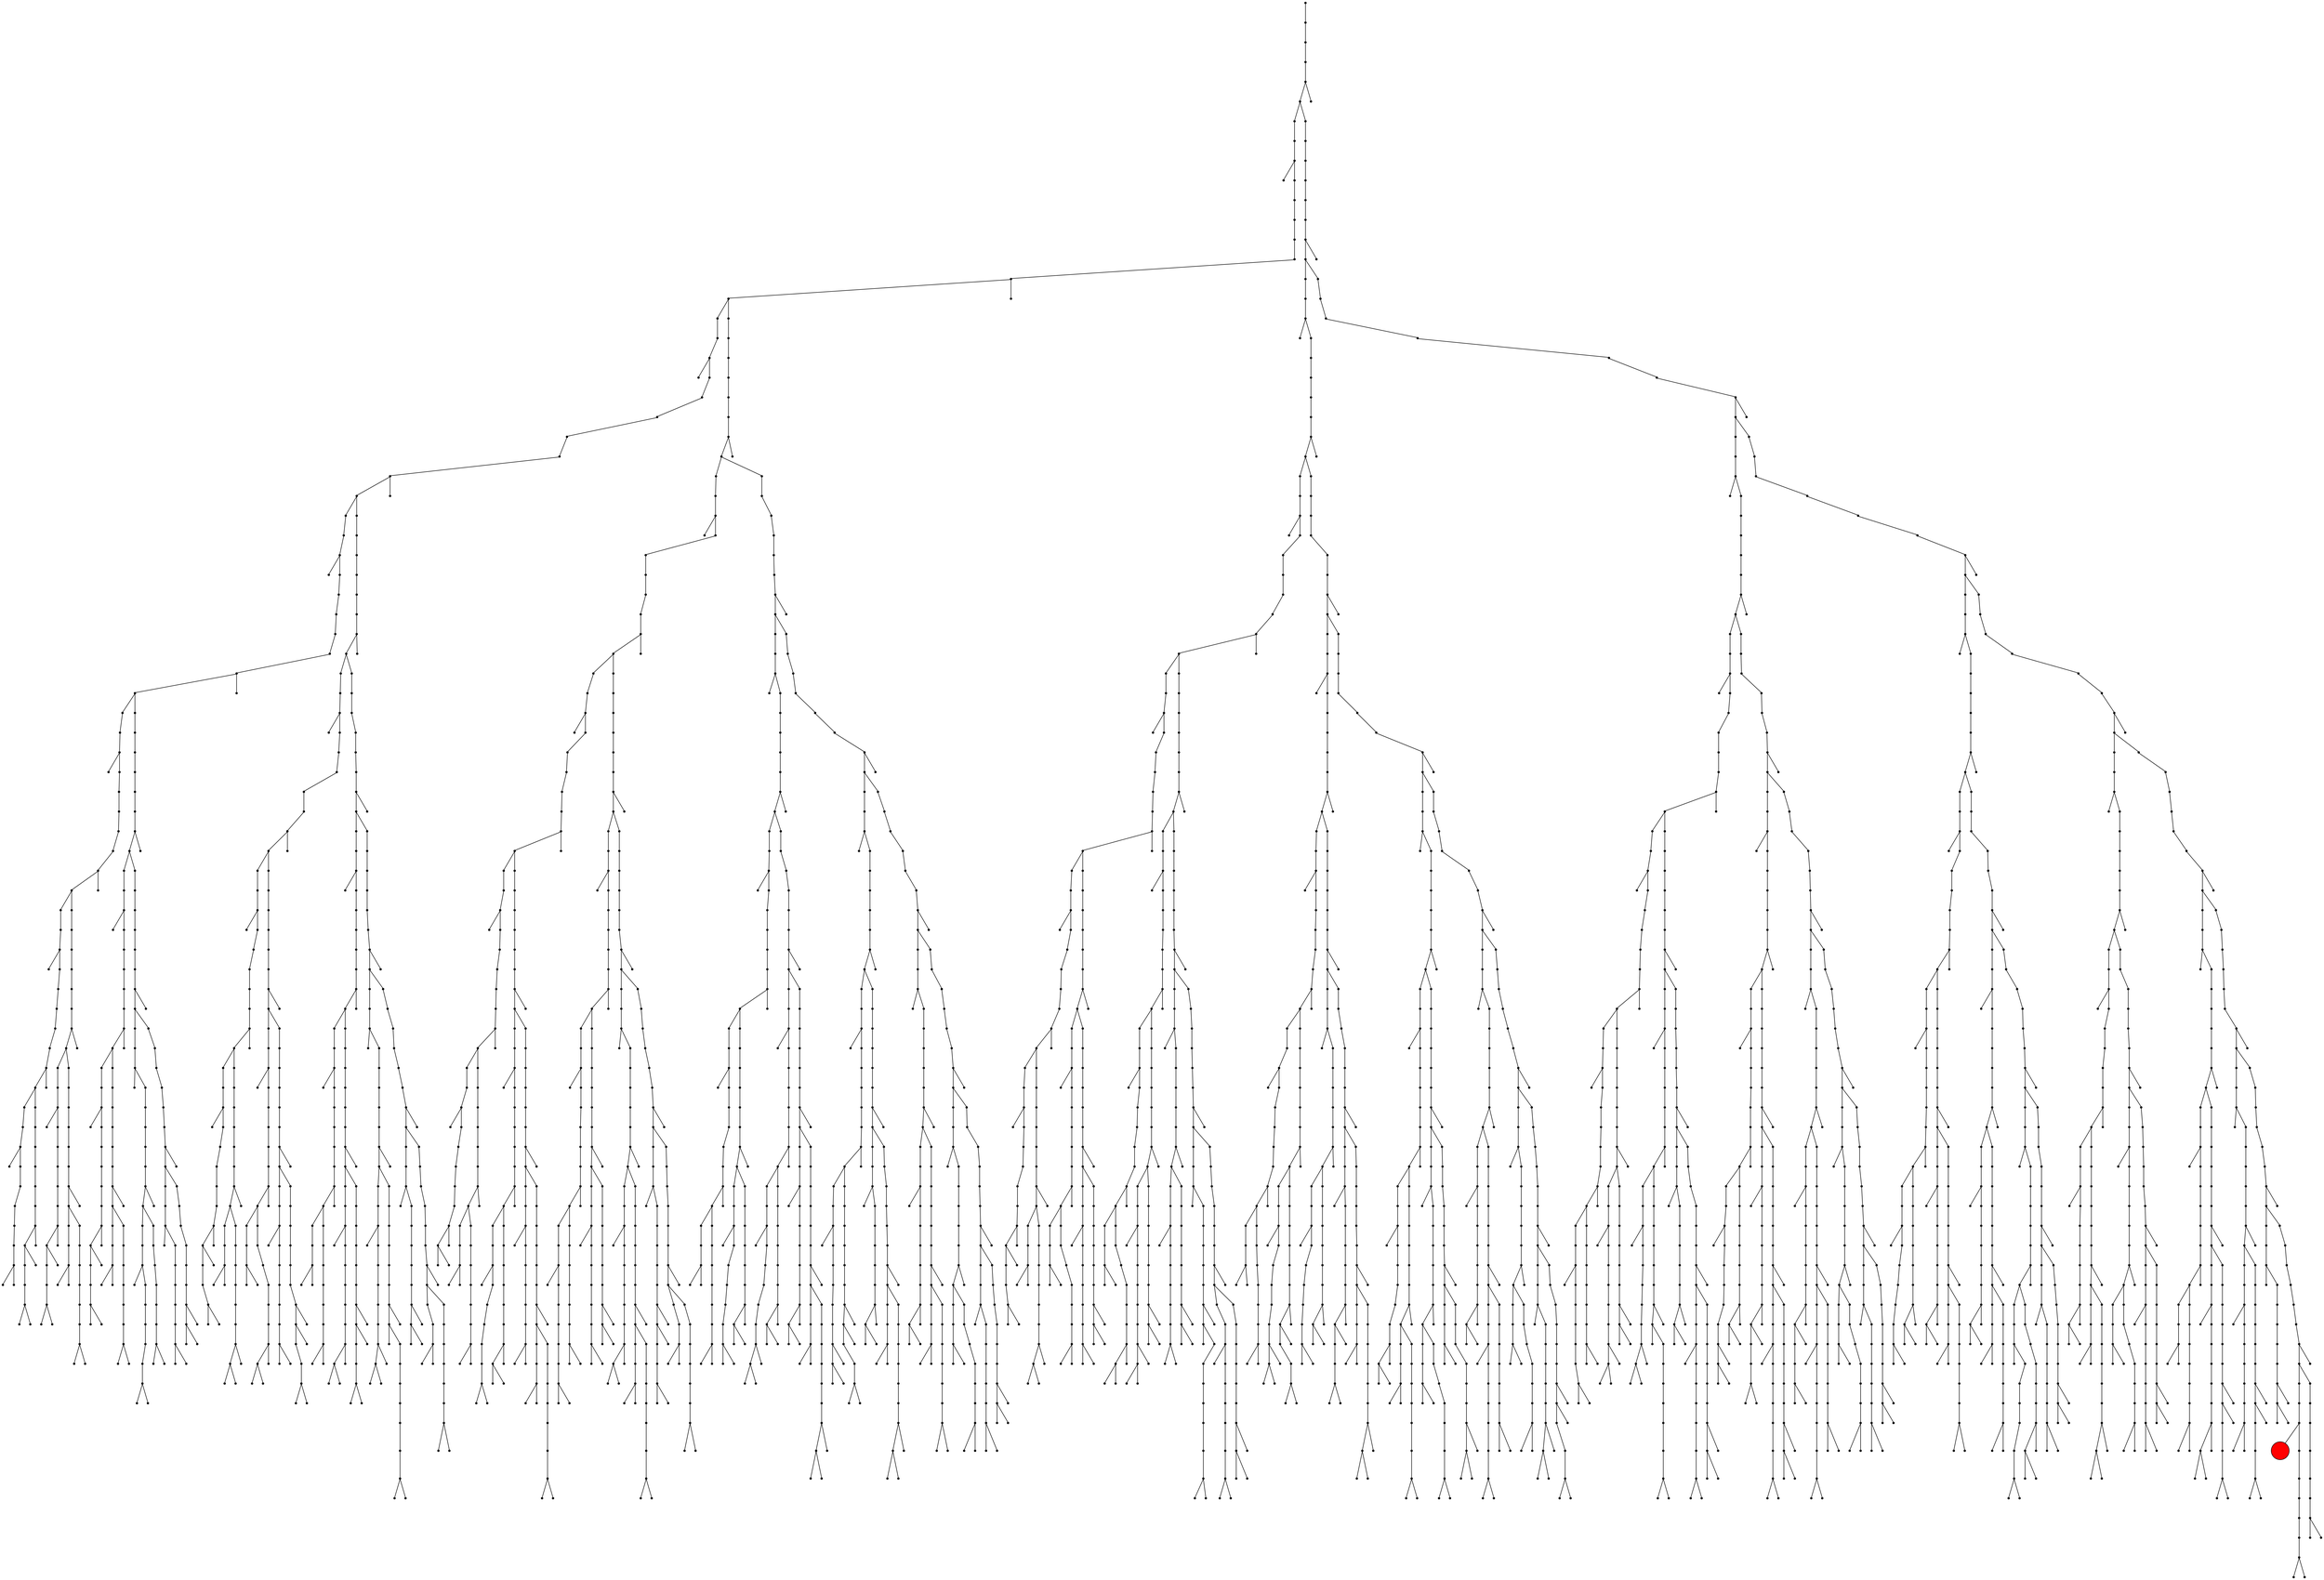 graph{
node[shape=point]
0 -- 1
1 -- 2
2 -- 3
3 -- 4
4 -- 5
4 -- 6
5 -- 7
5 -- 8
8 -- 9
9 -- 10
10 -- 11
11 -- 12
12 -- 13
13 -- 14
14 -- 15
14 -- 16
7 -- 17
17 -- 18
18 -- 19
18 -- 20
20 -- 21
21 -- 22
22 -- 23
23 -- 24
24 -- 25
25 -- 26
25 -- 27
15 -- 28
15 -- 29
26 -- 30
26 -- 31
29 -- 32
32 -- 33
33 -- 34
34 -- 35
35 -- 36
36 -- 37
37 -- 38
37 -- 39
28 -- 40
40 -- 41
41 -- 42
41 -- 43
38 -- 44
38 -- 45
43 -- 46
46 -- 47
47 -- 48
48 -- 49
49 -- 50
50 -- 51
50 -- 52
31 -- 53
53 -- 54
54 -- 55
55 -- 56
56 -- 57
57 -- 58
58 -- 59
58 -- 60
30 -- 61
61 -- 62
62 -- 63
62 -- 64
59 -- 65
59 -- 66
51 -- 67
51 -- 68
45 -- 69
69 -- 70
70 -- 71
71 -- 72
72 -- 73
73 -- 74
74 -- 75
74 -- 76
64 -- 77
77 -- 78
78 -- 79
79 -- 80
80 -- 81
81 -- 82
81 -- 83
44 -- 84
84 -- 85
85 -- 86
85 -- 87
87 -- 88
88 -- 89
89 -- 90
90 -- 91
91 -- 92
92 -- 93
92 -- 94
67 -- 95
95 -- 96
96 -- 97
96 -- 98
66 -- 99
99 -- 100
100 -- 101
101 -- 102
102 -- 103
103 -- 104
104 -- 105
104 -- 106
82 -- 107
82 -- 108
68 -- 109
109 -- 110
110 -- 111
111 -- 112
112 -- 113
113 -- 114
114 -- 115
114 -- 116
75 -- 117
75 -- 118
65 -- 119
119 -- 120
120 -- 121
120 -- 122
117 -- 123
123 -- 124
124 -- 125
124 -- 126
122 -- 127
127 -- 128
128 -- 129
129 -- 130
130 -- 131
131 -- 132
131 -- 133
93 -- 134
93 -- 135
98 -- 136
136 -- 137
137 -- 138
138 -- 139
139 -- 140
140 -- 141
140 -- 142
105 -- 143
105 -- 144
107 -- 145
145 -- 146
146 -- 147
146 -- 148
118 -- 149
149 -- 150
150 -- 151
151 -- 152
152 -- 153
153 -- 154
154 -- 155
154 -- 156
108 -- 157
157 -- 158
158 -- 159
159 -- 160
160 -- 161
161 -- 162
162 -- 163
162 -- 164
115 -- 165
115 -- 166
165 -- 167
167 -- 168
168 -- 169
168 -- 170
163 -- 171
163 -- 172
132 -- 173
132 -- 174
126 -- 175
175 -- 176
176 -- 177
177 -- 178
178 -- 179
179 -- 180
179 -- 181
155 -- 182
155 -- 183
135 -- 184
184 -- 185
185 -- 186
186 -- 187
187 -- 188
188 -- 189
189 -- 190
189 -- 191
134 -- 192
192 -- 193
193 -- 194
193 -- 195
166 -- 196
196 -- 197
197 -- 198
198 -- 199
199 -- 200
200 -- 201
201 -- 202
201 -- 203
144 -- 204
204 -- 205
205 -- 206
206 -- 207
207 -- 208
208 -- 209
209 -- 210
209 -- 211
148 -- 212
212 -- 213
213 -- 214
214 -- 215
215 -- 216
216 -- 217
216 -- 218
141 -- 219
141 -- 220
143 -- 221
221 -- 222
222 -- 223
222 -- 224
220 -- 225
225 -- 226
226 -- 227
227 -- 228
228 -- 229
229 -- 230
230 -- 231
230 -- 232
224 -- 233
233 -- 234
234 -- 235
235 -- 236
236 -- 237
237 -- 238
237 -- 239
173 -- 240
240 -- 241
241 -- 242
241 -- 243
171 -- 244
244 -- 245
245 -- 246
245 -- 247
170 -- 248
248 -- 249
249 -- 250
250 -- 251
251 -- 252
252 -- 253
252 -- 254
172 -- 255
255 -- 256
256 -- 257
257 -- 258
258 -- 259
259 -- 260
260 -- 261
260 -- 262
174 -- 263
263 -- 264
264 -- 265
265 -- 266
266 -- 267
267 -- 268
268 -- 269
268 -- 270
190 -- 271
190 -- 272
182 -- 273
273 -- 274
274 -- 275
274 -- 276
180 -- 277
180 -- 278
210 -- 279
210 -- 280
183 -- 281
281 -- 282
282 -- 283
283 -- 284
284 -- 285
285 -- 286
286 -- 287
286 -- 288
219 -- 289
289 -- 290
290 -- 291
290 -- 292
217 -- 293
217 -- 294
195 -- 295
295 -- 296
296 -- 297
297 -- 298
298 -- 299
299 -- 300
299 -- 301
202 -- 302
202 -- 303
303 -- 304
304 -- 305
305 -- 306
306 -- 307
307 -- 308
308 -- 309
309 -- 310
309 -- 311
302 -- 312
312 -- 313
313 -- 314
313 -- 315
243 -- 316
316 -- 317
317 -- 318
318 -- 319
319 -- 320
320 -- 321
320 -- 322
279 -- 323
323 -- 324
324 -- 325
324 -- 326
247 -- 327
327 -- 328
328 -- 329
329 -- 330
330 -- 331
331 -- 332
331 -- 333
271 -- 334
334 -- 335
335 -- 336
335 -- 337
280 -- 338
338 -- 339
339 -- 340
340 -- 341
341 -- 342
342 -- 343
343 -- 344
343 -- 345
272 -- 346
346 -- 347
347 -- 348
348 -- 349
349 -- 350
350 -- 351
351 -- 352
351 -- 353
269 -- 354
269 -- 355
277 -- 356
356 -- 357
357 -- 358
357 -- 359
276 -- 360
360 -- 361
361 -- 362
362 -- 363
363 -- 364
364 -- 365
364 -- 366
278 -- 367
367 -- 368
368 -- 369
369 -- 370
370 -- 371
371 -- 372
372 -- 373
372 -- 374
300 -- 375
300 -- 376
294 -- 377
377 -- 378
378 -- 379
379 -- 380
380 -- 381
381 -- 382
382 -- 383
382 -- 384
292 -- 385
385 -- 386
386 -- 387
387 -- 388
388 -- 389
389 -- 390
389 -- 391
231 -- 392
231 -- 393
238 -- 394
238 -- 395
253 -- 396
253 -- 397
293 -- 398
398 -- 399
399 -- 400
399 -- 401
261 -- 402
261 -- 403
287 -- 404
287 -- 405
403 -- 406
406 -- 407
407 -- 408
408 -- 409
409 -- 410
410 -- 411
411 -- 412
411 -- 413
405 -- 414
414 -- 415
415 -- 416
416 -- 417
417 -- 418
418 -- 419
419 -- 420
419 -- 421
359 -- 422
422 -- 423
423 -- 424
424 -- 425
425 -- 426
426 -- 427
426 -- 428
326 -- 429
429 -- 430
430 -- 431
431 -- 432
432 -- 433
433 -- 434
433 -- 435
354 -- 436
436 -- 437
437 -- 438
437 -- 439
315 -- 440
440 -- 441
441 -- 442
442 -- 443
443 -- 444
444 -- 445
444 -- 446
365 -- 447
365 -- 448
373 -- 449
373 -- 450
321 -- 451
321 -- 452
310 -- 453
310 -- 454
375 -- 455
455 -- 456
456 -- 457
456 -- 458
383 -- 459
383 -- 460
390 -- 461
390 -- 462
355 -- 463
463 -- 464
464 -- 465
465 -- 466
466 -- 467
467 -- 468
468 -- 469
468 -- 470
337 -- 471
471 -- 472
472 -- 473
473 -- 474
474 -- 475
475 -- 476
475 -- 477
402 -- 478
478 -- 479
479 -- 480
479 -- 481
404 -- 482
482 -- 483
483 -- 484
483 -- 485
352 -- 486
352 -- 487
401 -- 488
488 -- 489
489 -- 490
490 -- 491
491 -- 492
492 -- 493
492 -- 494
395 -- 495
495 -- 496
496 -- 497
497 -- 498
498 -- 499
499 -- 500
500 -- 501
500 -- 502
376 -- 503
503 -- 504
504 -- 505
505 -- 506
506 -- 507
507 -- 508
508 -- 509
508 -- 510
393 -- 511
511 -- 512
512 -- 513
513 -- 514
514 -- 515
515 -- 516
516 -- 517
516 -- 518
396 -- 519
519 -- 520
520 -- 521
520 -- 522
392 -- 523
523 -- 524
524 -- 525
524 -- 526
394 -- 527
527 -- 528
528 -- 529
528 -- 530
332 -- 531
332 -- 532
397 -- 533
533 -- 534
534 -- 535
535 -- 536
536 -- 537
537 -- 538
538 -- 539
538 -- 540
344 -- 541
344 -- 542
539 -- 543
539 -- 544
542 -- 545
545 -- 546
546 -- 547
547 -- 548
548 -- 549
549 -- 550
550 -- 551
550 -- 552
487 -- 553
553 -- 554
554 -- 555
555 -- 556
556 -- 557
557 -- 558
558 -- 559
558 -- 560
460 -- 561
561 -- 562
562 -- 563
563 -- 564
564 -- 565
565 -- 566
566 -- 567
566 -- 568
439 -- 569
569 -- 570
570 -- 571
571 -- 572
572 -- 573
573 -- 574
573 -- 575
427 -- 576
427 -- 577
434 -- 578
434 -- 579
458 -- 580
580 -- 581
581 -- 582
582 -- 583
583 -- 584
584 -- 585
584 -- 586
448 -- 587
587 -- 588
588 -- 589
589 -- 590
590 -- 591
591 -- 592
592 -- 593
592 -- 594
454 -- 595
595 -- 596
596 -- 597
597 -- 598
598 -- 599
599 -- 600
600 -- 601
600 -- 602
450 -- 603
603 -- 604
604 -- 605
605 -- 606
606 -- 607
607 -- 608
608 -- 609
608 -- 610
452 -- 611
611 -- 612
612 -- 613
613 -- 614
614 -- 615
615 -- 616
616 -- 617
616 -- 618
461 -- 619
619 -- 620
620 -- 621
620 -- 622
459 -- 623
623 -- 624
624 -- 625
624 -- 626
462 -- 627
627 -- 628
628 -- 629
629 -- 630
630 -- 631
631 -- 632
632 -- 633
632 -- 634
412 -- 635
412 -- 636
420 -- 637
420 -- 638
485 -- 639
639 -- 640
640 -- 641
641 -- 642
642 -- 643
643 -- 644
643 -- 645
476 -- 646
476 -- 647
445 -- 648
445 -- 649
447 -- 650
650 -- 651
651 -- 652
651 -- 653
481 -- 654
654 -- 655
655 -- 656
656 -- 657
657 -- 658
658 -- 659
658 -- 660
449 -- 661
661 -- 662
662 -- 663
662 -- 664
451 -- 665
665 -- 666
666 -- 667
666 -- 668
501 -- 669
501 -- 670
486 -- 671
671 -- 672
672 -- 673
672 -- 674
453 -- 675
675 -- 676
676 -- 677
676 -- 678
469 -- 679
469 -- 680
509 -- 681
509 -- 682
531 -- 683
683 -- 684
684 -- 685
684 -- 686
541 -- 687
687 -- 688
688 -- 689
688 -- 690
532 -- 691
691 -- 692
692 -- 693
693 -- 694
694 -- 695
695 -- 696
696 -- 697
696 -- 698
493 -- 699
493 -- 700
517 -- 701
517 -- 702
530 -- 703
703 -- 704
704 -- 705
705 -- 706
706 -- 707
707 -- 708
707 -- 709
522 -- 710
710 -- 711
711 -- 712
712 -- 713
713 -- 714
714 -- 715
714 -- 716
526 -- 717
717 -- 718
718 -- 719
719 -- 720
720 -- 721
721 -- 722
721 -- 723
722 -- 724
722 -- 725
715 -- 726
715 -- 727
585 -- 728
585 -- 729
567 -- 730
567 -- 731
544 -- 732
732 -- 733
733 -- 734
734 -- 735
735 -- 736
736 -- 737
737 -- 738
737 -- 739
644 -- 740
644 -- 741
646 -- 742
742 -- 743
743 -- 744
743 -- 745
648 -- 746
746 -- 747
747 -- 748
747 -- 749
574 -- 750
574 -- 751
697 -- 752
697 -- 753
701 -- 754
754 -- 755
755 -- 756
755 -- 757
708 -- 758
708 -- 759
593 -- 760
593 -- 761
576 -- 762
762 -- 763
763 -- 764
763 -- 765
559 -- 766
559 -- 767
577 -- 768
768 -- 769
769 -- 770
770 -- 771
771 -- 772
772 -- 773
773 -- 774
773 -- 775
579 -- 776
776 -- 777
777 -- 778
778 -- 779
779 -- 780
780 -- 781
781 -- 782
781 -- 783
653 -- 784
784 -- 785
785 -- 786
786 -- 787
787 -- 788
788 -- 789
788 -- 790
626 -- 791
791 -- 792
792 -- 793
793 -- 794
794 -- 795
795 -- 796
795 -- 797
622 -- 798
798 -- 799
799 -- 800
800 -- 801
801 -- 802
802 -- 803
802 -- 804
617 -- 805
617 -- 806
609 -- 807
609 -- 808
649 -- 809
809 -- 810
810 -- 811
811 -- 812
812 -- 813
813 -- 814
814 -- 815
814 -- 816
636 -- 817
817 -- 818
818 -- 819
819 -- 820
820 -- 821
821 -- 822
822 -- 823
822 -- 824
633 -- 825
633 -- 826
647 -- 827
827 -- 828
828 -- 829
829 -- 830
830 -- 831
831 -- 832
832 -- 833
832 -- 834
638 -- 835
835 -- 836
836 -- 837
837 -- 838
838 -- 839
839 -- 840
840 -- 841
840 -- 842
659 -- 843
659 -- 844
678 -- 845
845 -- 846
846 -- 847
847 -- 848
848 -- 849
849 -- 850
849 -- 851
664 -- 852
852 -- 853
853 -- 854
854 -- 855
855 -- 856
856 -- 857
856 -- 858
668 -- 859
859 -- 860
860 -- 861
861 -- 862
862 -- 863
863 -- 864
863 -- 865
674 -- 866
866 -- 867
867 -- 868
868 -- 869
869 -- 870
870 -- 871
870 -- 872
670 -- 873
873 -- 874
874 -- 875
875 -- 876
876 -- 877
877 -- 878
878 -- 879
878 -- 880
669 -- 881
881 -- 882
882 -- 883
882 -- 884
680 -- 885
885 -- 886
886 -- 887
887 -- 888
888 -- 889
889 -- 890
890 -- 891
890 -- 892
681 -- 893
893 -- 894
894 -- 895
894 -- 896
679 -- 897
897 -- 898
898 -- 899
898 -- 900
682 -- 901
901 -- 902
902 -- 903
903 -- 904
904 -- 905
905 -- 906
906 -- 907
906 -- 908
702 -- 909
909 -- 910
910 -- 911
911 -- 912
912 -- 913
913 -- 914
914 -- 915
914 -- 916
690 -- 917
917 -- 918
918 -- 919
919 -- 920
920 -- 921
921 -- 922
921 -- 923
543 -- 924
924 -- 925
925 -- 926
925 -- 927
551 -- 928
551 -- 929
686 -- 930
930 -- 931
931 -- 932
932 -- 933
933 -- 934
934 -- 935
934 -- 936
578 -- 937
937 -- 938
938 -- 939
938 -- 940
601 -- 941
601 -- 942
699 -- 943
943 -- 944
944 -- 945
944 -- 946
700 -- 947
947 -- 948
948 -- 949
949 -- 950
950 -- 951
951 -- 952
952 -- 953
952 -- 954
635 -- 955
955 -- 956
956 -- 957
956 -- 958
637 -- 959
959 -- 960
960 -- 961
960 -- 962
958 -- 963
963 -- 964
964 -- 965
965 -- 966
966 -- 967
967 -- 968
967 -- 969
962 -- 970
970 -- 971
971 -- 972
972 -- 973
973 -- 974
974 -- 975
974 -- 976
740 -- 977
977 -- 978
978 -- 979
978 -- 980
726 -- 981
981 -- 982
982 -- 983
982 -- 984
725 -- 985
985 -- 986
986 -- 987
987 -- 988
988 -- 989
989 -- 990
990 -- 991
990 -- 992
727 -- 993
993 -- 994
994 -- 995
995 -- 996
996 -- 997
997 -- 998
998 -- 999
998 -- 1000
730 -- 1001
1001 -- 1002
1002 -- 1003
1002 -- 1004
729 -- 1005
1005 -- 1006
1006 -- 1007
1007 -- 1008
1008 -- 1009
1009 -- 1010
1010 -- 1011
1010 -- 1012
731 -- 1013
1013 -- 1014
1014 -- 1015
1015 -- 1016
1016 -- 1017
1017 -- 1018
1018 -- 1019
1018 -- 1020
750 -- 1021
1021 -- 1022
1022 -- 1023
1022 -- 1024
741 -- 1025
1025 -- 1026
1026 -- 1027
1027 -- 1028
1028 -- 1029
1029 -- 1030
1030 -- 1031
1030 -- 1032
745 -- 1033
1033 -- 1034
1034 -- 1035
1035 -- 1036
1036 -- 1037
1037 -- 1038
1037 -- 1039
751 -- 1040
1040 -- 1041
1041 -- 1042
1042 -- 1043
1043 -- 1044
1044 -- 1045
1045 -- 1046
1045 -- 1047
749 -- 1048
1048 -- 1049
1049 -- 1050
1050 -- 1051
1051 -- 1052
1052 -- 1053
1052 -- 1054
767 -- 1055
1055 -- 1056
1056 -- 1057
1057 -- 1058
1058 -- 1059
1059 -- 1060
1060 -- 1061
1060 -- 1062
757 -- 1063
1063 -- 1064
1064 -- 1065
1065 -- 1066
1066 -- 1067
1067 -- 1068
1067 -- 1069
753 -- 1070
1070 -- 1071
1071 -- 1072
1072 -- 1073
1073 -- 1074
1074 -- 1075
1075 -- 1076
1075 -- 1077
724 -- 1078
1078 -- 1079
1079 -- 1080
1079 -- 1081
728 -- 1082
1082 -- 1083
1083 -- 1084
1083 -- 1085
752 -- 1086
1086 -- 1087
1087 -- 1088
1087 -- 1089
738 -- 1090
738 -- 1091
765 -- 1092
1092 -- 1093
1093 -- 1094
1094 -- 1095
1095 -- 1096
1096 -- 1097
1096 -- 1098
759 -- 1099
1099 -- 1100
1100 -- 1101
1101 -- 1102
1102 -- 1103
1103 -- 1104
1104 -- 1105
1104 -- 1106
758 -- 1107
1107 -- 1108
1108 -- 1109
1108 -- 1110
760 -- 1111
1111 -- 1112
1112 -- 1113
1112 -- 1114
761 -- 1115
1115 -- 1116
1116 -- 1117
1117 -- 1118
1118 -- 1119
1119 -- 1120
1120 -- 1121
1120 -- 1122
803 -- 1123
803 -- 1124
826 -- 1125
1125 -- 1126
1126 -- 1127
1127 -- 1128
1128 -- 1129
1129 -- 1130
1130 -- 1131
1130 -- 1132
789 -- 1133
789 -- 1134
782 -- 1135
782 -- 1136
774 -- 1137
774 -- 1138
805 -- 1139
1139 -- 1140
1140 -- 1141
1140 -- 1142
807 -- 1143
1143 -- 1144
1144 -- 1145
1144 -- 1146
815 -- 1147
815 -- 1148
825 -- 1149
1149 -- 1150
1150 -- 1151
1150 -- 1152
796 -- 1153
796 -- 1154
843 -- 1155
1155 -- 1156
1156 -- 1157
1156 -- 1158
857 -- 1159
857 -- 1160
864 -- 1161
864 -- 1162
871 -- 1163
871 -- 1164
823 -- 1165
823 -- 1166
806 -- 1167
1167 -- 1168
1168 -- 1169
1169 -- 1170
1170 -- 1171
1171 -- 1172
1172 -- 1173
1172 -- 1174
766 -- 1175
1175 -- 1176
1176 -- 1177
1176 -- 1178
907 -- 1179
907 -- 1180
915 -- 1181
915 -- 1182
808 -- 1183
1183 -- 1184
1184 -- 1185
1185 -- 1186
1186 -- 1187
1187 -- 1188
1188 -- 1189
1188 -- 1190
928 -- 1191
1191 -- 1192
1192 -- 1193
1192 -- 1194
935 -- 1195
935 -- 1196
953 -- 1197
953 -- 1198
879 -- 1199
879 -- 1200
833 -- 1201
833 -- 1202
841 -- 1203
841 -- 1204
850 -- 1205
850 -- 1206
844 -- 1207
1207 -- 1208
1208 -- 1209
1209 -- 1210
1210 -- 1211
1211 -- 1212
1212 -- 1213
1212 -- 1214
891 -- 1215
891 -- 1216
884 -- 1217
1217 -- 1218
1218 -- 1219
1219 -- 1220
1220 -- 1221
1221 -- 1222
1221 -- 1223
927 -- 1224
1224 -- 1225
1225 -- 1226
1226 -- 1227
1227 -- 1228
1228 -- 1229
1228 -- 1230
896 -- 1231
1231 -- 1232
1232 -- 1233
1233 -- 1234
1234 -- 1235
1235 -- 1236
1235 -- 1237
900 -- 1238
1238 -- 1239
1239 -- 1240
1240 -- 1241
1241 -- 1242
1242 -- 1243
1242 -- 1244
922 -- 1245
922 -- 1246
941 -- 1247
1247 -- 1248
1248 -- 1249
1248 -- 1250
940 -- 1251
1251 -- 1252
1252 -- 1253
1253 -- 1254
1254 -- 1255
1255 -- 1256
1255 -- 1257
929 -- 1258
1258 -- 1259
1259 -- 1260
1260 -- 1261
1261 -- 1262
1262 -- 1263
1263 -- 1264
1263 -- 1265
942 -- 1266
1266 -- 1267
1267 -- 1268
1268 -- 1269
1269 -- 1270
1270 -- 1271
1271 -- 1272
1271 -- 1273
946 -- 1274
1274 -- 1275
1275 -- 1276
1276 -- 1277
1277 -- 1278
1278 -- 1279
1278 -- 1280
1279 -- 1281
1279 -- 1282
1272 -- 1283
1272 -- 1284
1114 -- 1285
1285 -- 1286
1286 -- 1287
1287 -- 1288
1288 -- 1289
1289 -- 1290
1289 -- 1291
984 -- 1292
1292 -- 1293
1293 -- 1294
1294 -- 1295
1295 -- 1296
1296 -- 1297
1296 -- 1298
975 -- 1299
975 -- 1300
968 -- 1301
968 -- 1302
980 -- 1303
1303 -- 1304
1304 -- 1305
1305 -- 1306
1306 -- 1307
1307 -- 1308
1307 -- 1309
1004 -- 1310
1310 -- 1311
1311 -- 1312
1312 -- 1313
1313 -- 1314
1314 -- 1315
1314 -- 1316
1024 -- 1317
1317 -- 1318
1318 -- 1319
1319 -- 1320
1320 -- 1321
1321 -- 1322
1321 -- 1323
1110 -- 1324
1324 -- 1325
1325 -- 1326
1326 -- 1327
1327 -- 1328
1328 -- 1329
1328 -- 1330
1236 -- 1331
1236 -- 1332
1147 -- 1333
1333 -- 1334
1334 -- 1335
1334 -- 1336
1053 -- 1337
1053 -- 1338
1137 -- 1339
1339 -- 1340
1340 -- 1341
1340 -- 1342
1089 -- 1343
1343 -- 1344
1344 -- 1345
1345 -- 1346
1346 -- 1347
1347 -- 1348
1347 -- 1349
1081 -- 1350
1350 -- 1351
1351 -- 1352
1352 -- 1353
1353 -- 1354
1354 -- 1355
1354 -- 1356
1085 -- 1357
1357 -- 1358
1358 -- 1359
1359 -- 1360
1360 -- 1361
1361 -- 1362
1361 -- 1363
1091 -- 1364
1364 -- 1365
1365 -- 1366
1366 -- 1367
1367 -- 1368
1368 -- 1369
1369 -- 1370
1369 -- 1371
1090 -- 1372
1372 -- 1373
1373 -- 1374
1373 -- 1375
1194 -- 1376
1376 -- 1377
1377 -- 1378
1378 -- 1379
1379 -- 1380
1380 -- 1381
1380 -- 1382
1158 -- 1383
1383 -- 1384
1384 -- 1385
1385 -- 1386
1386 -- 1387
1387 -- 1388
1387 -- 1389
1138 -- 1390
1390 -- 1391
1391 -- 1392
1392 -- 1393
1393 -- 1394
1394 -- 1395
1395 -- 1396
1395 -- 1397
1124 -- 1398
1398 -- 1399
1399 -- 1400
1400 -- 1401
1401 -- 1402
1402 -- 1403
1403 -- 1404
1403 -- 1405
1121 -- 1406
1121 -- 1407
1136 -- 1408
1408 -- 1409
1409 -- 1410
1410 -- 1411
1411 -- 1412
1412 -- 1413
1413 -- 1414
1413 -- 1415
1134 -- 1416
1416 -- 1417
1417 -- 1418
1418 -- 1419
1419 -- 1420
1420 -- 1421
1421 -- 1422
1421 -- 1423
1153 -- 1424
1424 -- 1425
1425 -- 1426
1425 -- 1427
1142 -- 1428
1428 -- 1429
1429 -- 1430
1430 -- 1431
1431 -- 1432
1432 -- 1433
1432 -- 1434
1146 -- 1435
1435 -- 1436
1436 -- 1437
1437 -- 1438
1438 -- 1439
1439 -- 1440
1439 -- 1441
1154 -- 1442
1442 -- 1443
1443 -- 1444
1444 -- 1445
1445 -- 1446
1446 -- 1447
1447 -- 1448
1447 -- 1449
1148 -- 1450
1450 -- 1451
1451 -- 1452
1452 -- 1453
1453 -- 1454
1454 -- 1455
1455 -- 1456
1455 -- 1457
1152 -- 1458
1458 -- 1459
1459 -- 1460
1460 -- 1461
1461 -- 1462
1462 -- 1463
1462 -- 1464
1189 -- 1465
1189 -- 1466
1178 -- 1467
1467 -- 1468
1468 -- 1469
1469 -- 1470
1470 -- 1471
1471 -- 1472
1471 -- 1473
1162 -- 1474
1474 -- 1475
1475 -- 1476
1476 -- 1477
1477 -- 1478
1478 -- 1479
1479 -- 1480
1479 -- 1481
1160 -- 1482
1482 -- 1483
1483 -- 1484
1484 -- 1485
1485 -- 1486
1486 -- 1487
1487 -- 1488
1487 -- 1489
1159 -- 1490
1490 -- 1491
1491 -- 1492
1491 -- 1493
1164 -- 1494
1494 -- 1495
1495 -- 1496
1496 -- 1497
1497 -- 1498
1498 -- 1499
1499 -- 1500
1499 -- 1501
1166 -- 1502
1502 -- 1503
1503 -- 1504
1504 -- 1505
1505 -- 1506
1506 -- 1507
1507 -- 1508
1507 -- 1509
1165 -- 1510
1510 -- 1511
1511 -- 1512
1511 -- 1513
1173 -- 1514
1173 -- 1515
1181 -- 1516
1516 -- 1517
1517 -- 1518
1517 -- 1519
1180 -- 1520
1520 -- 1521
1521 -- 1522
1522 -- 1523
1523 -- 1524
1524 -- 1525
1525 -- 1526
1525 -- 1527
1182 -- 1528
1528 -- 1529
1529 -- 1530
1530 -- 1531
1531 -- 1532
1532 -- 1533
1533 -- 1534
1533 -- 1535
1256 -- 1536
1256 -- 1537
1203 -- 1538
1538 -- 1539
1539 -- 1540
1539 -- 1541
1179 -- 1542
1542 -- 1543
1543 -- 1544
1543 -- 1545
1199 -- 1546
1546 -- 1547
1547 -- 1548
1547 -- 1549
1197 -- 1550
1550 -- 1551
1551 -- 1552
1551 -- 1553
1196 -- 1554
1554 -- 1555
1555 -- 1556
1556 -- 1557
1557 -- 1558
1558 -- 1559
1559 -- 1560
1559 -- 1561
1198 -- 1562
1562 -- 1563
1563 -- 1564
1564 -- 1565
1565 -- 1566
1566 -- 1567
1567 -- 1568
1567 -- 1569
1200 -- 1570
1570 -- 1571
1571 -- 1572
1572 -- 1573
1573 -- 1574
1574 -- 1575
1575 -- 1576
1575 -- 1577
991 -- 1578
991 -- 1579
1195 -- 1580
1580 -- 1581
1581 -- 1582
1581 -- 1583
1202 -- 1584
1584 -- 1585
1585 -- 1586
1586 -- 1587
1587 -- 1588
1588 -- 1589
1589 -- 1590
1589 -- 1591
999 -- 1592
999 -- 1593
1201 -- 1594
1594 -- 1595
1595 -- 1596
1595 -- 1597
1011 -- 1598
1011 -- 1599
1019 -- 1600
1019 -- 1601
1205 -- 1602
1602 -- 1603
1603 -- 1604
1603 -- 1605
1204 -- 1606
1606 -- 1607
1607 -- 1608
1608 -- 1609
1609 -- 1610
1610 -- 1611
1611 -- 1612
1611 -- 1613
1031 -- 1614
1031 -- 1615
1038 -- 1616
1038 -- 1617
1206 -- 1618
1618 -- 1619
1619 -- 1620
1620 -- 1621
1621 -- 1622
1622 -- 1623
1623 -- 1624
1623 -- 1625
1046 -- 1626
1046 -- 1627
1061 -- 1628
1061 -- 1629
1215 -- 1630
1630 -- 1631
1631 -- 1632
1631 -- 1633
1213 -- 1634
1213 -- 1635
1068 -- 1636
1068 -- 1637
1076 -- 1638
1076 -- 1639
1216 -- 1640
1640 -- 1641
1641 -- 1642
1642 -- 1643
1643 -- 1644
1644 -- 1645
1645 -- 1646
1645 -- 1647
1264 -- 1648
1264 -- 1649
1222 -- 1650
1222 -- 1651
1163 -- 1652
1652 -- 1653
1653 -- 1654
1653 -- 1655
1097 -- 1656
1097 -- 1657
1105 -- 1658
1105 -- 1659
1229 -- 1660
1229 -- 1661
1161 -- 1662
1662 -- 1663
1663 -- 1664
1663 -- 1665
1123 -- 1666
1666 -- 1667
1667 -- 1668
1667 -- 1669
1131 -- 1670
1131 -- 1671
1133 -- 1672
1672 -- 1673
1673 -- 1674
1673 -- 1675
1245 -- 1676
1676 -- 1677
1677 -- 1678
1677 -- 1679
1135 -- 1680
1680 -- 1681
1681 -- 1682
1681 -- 1683
1246 -- 1684
1684 -- 1685
1685 -- 1686
1686 -- 1687
1687 -- 1688
1688 -- 1689
1689 -- 1690
1689 -- 1691
1243 -- 1692
1243 -- 1693
1250 -- 1694
1694 -- 1695
1695 -- 1696
1696 -- 1697
1697 -- 1698
1698 -- 1699
1698 -- 1700
1693 -- 1701
1701 -- 1702
1702 -- 1703
1703 -- 1704
1704 -- 1705
1705 -- 1706
1706 -- 1707
1706 -- 1708
1519 -- 1709
1709 -- 1710
1710 -- 1711
1711 -- 1712
1712 -- 1713
1713 -- 1714
1713 -- 1715
1315 -- 1716
1315 -- 1717
1300 -- 1718
1718 -- 1719
1719 -- 1720
1720 -- 1721
1721 -- 1722
1722 -- 1723
1723 -- 1724
1723 -- 1725
1283 -- 1726
1726 -- 1727
1727 -- 1728
1727 -- 1729
1282 -- 1730
1730 -- 1731
1731 -- 1732
1732 -- 1733
1733 -- 1734
1734 -- 1735
1735 -- 1736
1735 -- 1737
1406 -- 1738
1738 -- 1739
1739 -- 1740
1739 -- 1741
1422 -- 1742
1422 -- 1743
1284 -- 1744
1744 -- 1745
1745 -- 1746
1746 -- 1747
1747 -- 1748
1748 -- 1749
1749 -- 1750
1749 -- 1751
1433 -- 1752
1433 -- 1753
1440 -- 1754
1440 -- 1755
1448 -- 1756
1448 -- 1757
1456 -- 1758
1456 -- 1759
1290 -- 1760
1290 -- 1761
1463 -- 1762
1463 -- 1763
1465 -- 1764
1764 -- 1765
1765 -- 1766
1765 -- 1767
1281 -- 1768
1768 -- 1769
1769 -- 1770
1769 -- 1771
1299 -- 1772
1772 -- 1773
1773 -- 1774
1773 -- 1775
1472 -- 1776
1472 -- 1777
1480 -- 1778
1480 -- 1779
1297 -- 1780
1297 -- 1781
1488 -- 1782
1488 -- 1783
1500 -- 1784
1500 -- 1785
1308 -- 1786
1308 -- 1787
1302 -- 1788
1788 -- 1789
1789 -- 1790
1790 -- 1791
1791 -- 1792
1792 -- 1793
1793 -- 1794
1793 -- 1795
1514 -- 1796
1796 -- 1797
1797 -- 1798
1797 -- 1799
1526 -- 1800
1526 -- 1801
1534 -- 1802
1534 -- 1803
1331 -- 1804
1804 -- 1805
1805 -- 1806
1805 -- 1807
1322 -- 1808
1322 -- 1809
1301 -- 1810
1810 -- 1811
1811 -- 1812
1811 -- 1813
1536 -- 1814
1814 -- 1815
1815 -- 1816
1815 -- 1817
1332 -- 1818
1818 -- 1819
1819 -- 1820
1820 -- 1821
1821 -- 1822
1822 -- 1823
1823 -- 1824
1823 -- 1825
1560 -- 1826
1560 -- 1827
1329 -- 1828
1329 -- 1829
1568 -- 1830
1568 -- 1831
1578 -- 1832
1832 -- 1833
1833 -- 1834
1833 -- 1835
1338 -- 1836
1836 -- 1837
1837 -- 1838
1838 -- 1839
1839 -- 1840
1840 -- 1841
1841 -- 1842
1841 -- 1843
1336 -- 1844
1844 -- 1845
1845 -- 1846
1846 -- 1847
1847 -- 1848
1848 -- 1849
1848 -- 1850
1590 -- 1851
1590 -- 1852
1598 -- 1853
1853 -- 1854
1854 -- 1855
1854 -- 1856
1337 -- 1857
1857 -- 1858
1858 -- 1859
1858 -- 1860
1342 -- 1861
1861 -- 1862
1862 -- 1863
1863 -- 1864
1864 -- 1865
1865 -- 1866
1865 -- 1867
1600 -- 1868
1868 -- 1869
1869 -- 1870
1869 -- 1871
1612 -- 1872
1612 -- 1873
1614 -- 1874
1874 -- 1875
1875 -- 1876
1875 -- 1877
1616 -- 1878
1878 -- 1879
1879 -- 1880
1879 -- 1881
1515 -- 1882
1882 -- 1883
1883 -- 1884
1884 -- 1885
1885 -- 1886
1886 -- 1887
1887 -- 1888
1887 -- 1889
1375 -- 1890
1890 -- 1891
1891 -- 1892
1892 -- 1893
1893 -- 1894
1894 -- 1895
1894 -- 1896
1362 -- 1897
1362 -- 1898
1624 -- 1899
1624 -- 1900
1626 -- 1901
1901 -- 1902
1902 -- 1903
1902 -- 1904
1628 -- 1905
1905 -- 1906
1906 -- 1907
1906 -- 1908
1634 -- 1909
1909 -- 1910
1910 -- 1911
1910 -- 1912
1636 -- 1913
1913 -- 1914
1914 -- 1915
1914 -- 1916
1650 -- 1917
1917 -- 1918
1918 -- 1919
1918 -- 1920
1660 -- 1921
1921 -- 1922
1922 -- 1923
1922 -- 1924
1404 -- 1925
1404 -- 1926
1670 -- 1927
1927 -- 1928
1928 -- 1929
1928 -- 1930
1407 -- 1931
1931 -- 1932
1932 -- 1933
1933 -- 1934
1934 -- 1935
1935 -- 1936
1936 -- 1937
1936 -- 1938
1692 -- 1939
1939 -- 1940
1940 -- 1941
1940 -- 1942
1699 -- 1943
1699 -- 1944
1427 -- 1945
1945 -- 1946
1946 -- 1947
1947 -- 1948
1948 -- 1949
1949 -- 1950
1949 -- 1951
1414 -- 1952
1414 -- 1953
1466 -- 1954
1954 -- 1955
1955 -- 1956
1956 -- 1957
1957 -- 1958
1958 -- 1959
1959 -- 1960
1959 -- 1961
1513 -- 1962
1962 -- 1963
1963 -- 1964
1964 -- 1965
1965 -- 1966
1966 -- 1967
1966 -- 1968
1493 -- 1969
1969 -- 1970
1970 -- 1971
1971 -- 1972
1972 -- 1973
1973 -- 1974
1973 -- 1975
1508 -- 1976
1508 -- 1977
1690 -- 1978
1690 -- 1979
1639 -- 1980
1980 -- 1981
1981 -- 1982
1982 -- 1983
1983 -- 1984
1984 -- 1985
1985 -- 1986
1985 -- 1987
1593 -- 1988
1988 -- 1989
1989 -- 1990
1990 -- 1991
1991 -- 1992
1992 -- 1993
1993 -- 1994
1993 -- 1995
1553 -- 1996
1996 -- 1997
1997 -- 1998
1998 -- 1999
1999 -- 2000
2000 -- 2001
2000 -- 2002
1537 -- 2003
2003 -- 2004
2004 -- 2005
2005 -- 2006
2006 -- 2007
2007 -- 2008
2008 -- 2009
2008 -- 2010
1549 -- 2011
2011 -- 2012
2012 -- 2013
2013 -- 2014
2014 -- 2015
2015 -- 2016
2015 -- 2017
1541 -- 2018
2018 -- 2019
2019 -- 2020
2020 -- 2021
2021 -- 2022
2022 -- 2023
2022 -- 2024
1545 -- 2025
2025 -- 2026
2026 -- 2027
2027 -- 2028
2028 -- 2029
2029 -- 2030
2029 -- 2031
1583 -- 2032
2032 -- 2033
2033 -- 2034
2034 -- 2035
2035 -- 2036
2036 -- 2037
2036 -- 2038
1576 -- 2039
1576 -- 2040
1579 -- 2041
2041 -- 2042
2042 -- 2043
2043 -- 2044
2044 -- 2045
2045 -- 2046
2046 -- 2047
2046 -- 2048
1637 -- 2049
2049 -- 2050
2050 -- 2051
2051 -- 2052
2052 -- 2053
2053 -- 2054
2054 -- 2055
2054 -- 2056
1599 -- 2057
2057 -- 2058
2058 -- 2059
2059 -- 2060
2060 -- 2061
2061 -- 2062
2062 -- 2063
2062 -- 2064
1592 -- 2065
2065 -- 2066
2066 -- 2067
2066 -- 2068
1597 -- 2069
2069 -- 2070
2070 -- 2071
2071 -- 2072
2072 -- 2073
2073 -- 2074
2073 -- 2075
1601 -- 2076
2076 -- 2077
2077 -- 2078
2078 -- 2079
2079 -- 2080
2080 -- 2081
2081 -- 2082
2081 -- 2083
1605 -- 2084
2084 -- 2085
2085 -- 2086
2086 -- 2087
2087 -- 2088
2088 -- 2089
2088 -- 2090
1635 -- 2091
2091 -- 2092
2092 -- 2093
2093 -- 2094
2094 -- 2095
2095 -- 2096
2096 -- 2097
2096 -- 2098
1615 -- 2099
2099 -- 2100
2100 -- 2101
2101 -- 2102
2102 -- 2103
2103 -- 2104
2104 -- 2105
2104 -- 2106
1617 -- 2107
2107 -- 2108
2108 -- 2109
2109 -- 2110
2110 -- 2111
2111 -- 2112
2112 -- 2113
2112 -- 2114
1633 -- 2115
2115 -- 2116
2116 -- 2117
2117 -- 2118
2118 -- 2119
2119 -- 2120
2119 -- 2121
1627 -- 2122
2122 -- 2123
2123 -- 2124
2124 -- 2125
2125 -- 2126
2126 -- 2127
2127 -- 2128
2127 -- 2129
1629 -- 2130
2130 -- 2131
2131 -- 2132
2132 -- 2133
2133 -- 2134
2134 -- 2135
2135 -- 2136
2135 -- 2137
1655 -- 2138
2138 -- 2139
2139 -- 2140
2140 -- 2141
2141 -- 2142
2142 -- 2143
2142 -- 2144
1638 -- 2145
2145 -- 2146
2146 -- 2147
2146 -- 2148
1646 -- 2149
1646 -- 2150
1651 -- 2151
2151 -- 2152
2152 -- 2153
2153 -- 2154
2154 -- 2155
2155 -- 2156
2156 -- 2157
2156 -- 2158
1649 -- 2159
2159 -- 2160
2160 -- 2161
2161 -- 2162
2162 -- 2163
2163 -- 2164
2164 -- 2165
2164 -- 2166
1648 -- 2167
2167 -- 2168
2168 -- 2169
2168 -- 2170
1665 -- 2171
2171 -- 2172
2172 -- 2173
2173 -- 2174
2174 -- 2175
2175 -- 2176
2175 -- 2177
1656 -- 2178
2178 -- 2179
2179 -- 2180
2179 -- 2181
1657 -- 2182
2182 -- 2183
2183 -- 2184
2184 -- 2185
2185 -- 2186
2186 -- 2187
2187 -- 2188
2187 -- 2189
1661 -- 2190
2190 -- 2191
2191 -- 2192
2192 -- 2193
2193 -- 2194
2194 -- 2195
2195 -- 2196
2195 -- 2197
1659 -- 2198
2198 -- 2199
2199 -- 2200
2200 -- 2201
2201 -- 2202
2202 -- 2203
2203 -- 2204
2203 -- 2205
1658 -- 2206
2206 -- 2207
2207 -- 2208
2207 -- 2209
1683 -- 2210
2210 -- 2211
2211 -- 2212
2212 -- 2213
2213 -- 2214
2214 -- 2215
2214 -- 2216
1675 -- 2217
2217 -- 2218
2218 -- 2219
2219 -- 2220
2220 -- 2221
2221 -- 2222
2221 -- 2223
1669 -- 2224
2224 -- 2225
2225 -- 2226
2226 -- 2227
2227 -- 2228
2228 -- 2229
2228 -- 2230
1348 -- 2231
1348 -- 2232
1671 -- 2233
2233 -- 2234
2234 -- 2235
2235 -- 2236
2236 -- 2237
2237 -- 2238
2238 -- 2239
2238 -- 2240
1355 -- 2241
1355 -- 2242
1370 -- 2243
1370 -- 2244
1381 -- 2245
1381 -- 2246
1679 -- 2247
2247 -- 2248
2248 -- 2249
2249 -- 2250
2250 -- 2251
2251 -- 2252
2251 -- 2253
1388 -- 2254
1388 -- 2255
1396 -- 2256
1396 -- 2257
2255 -- 2258
2258 -- 2259
2259 -- 2260
2260 -- 2261
2261 -- 2262
2262 -- 2263
2263 -- 2264
2263 -- 2265
2257 -- 2266
2266 -- 2267
2267 -- 2268
2268 -- 2269
2269 -- 2270
2270 -- 2271
2271 -- 2272
2271 -- 2273
1977 -- 2274
2274 -- 2275
2275 -- 2276
2276 -- 2277
2277 -- 2278
2278 -- 2279
2279 -- 2280
2279 -- 2281
1873 -- 2282
2282 -- 2283
2283 -- 2284
2284 -- 2285
2285 -- 2286
2286 -- 2287
2287 -- 2288
2287 -- 2289
1799 -- 2290
2290 -- 2291
2291 -- 2292
2292 -- 2293
2293 -- 2294
2294 -- 2295
2294 -- 2296
1752 -- 2297
2297 -- 2298
2298 -- 2299
2298 -- 2300
1729 -- 2301
2301 -- 2302
2302 -- 2303
2303 -- 2304
2304 -- 2305
2305 -- 2306
2305 -- 2307
1707 -- 2308
1707 -- 2309
1714 -- 2310
1714 -- 2311
1717 -- 2312
2312 -- 2313
2313 -- 2314
2314 -- 2315
2315 -- 2316
2316 -- 2317
2317 -- 2318
2317 -- 2319
1754 -- 2320
2320 -- 2321
2321 -- 2322
2321 -- 2323
1743 -- 2324
2324 -- 2325
2325 -- 2326
2326 -- 2327
2327 -- 2328
2328 -- 2329
2329 -- 2330
2329 -- 2331
1741 -- 2332
2332 -- 2333
2333 -- 2334
2334 -- 2335
2335 -- 2336
2336 -- 2337
2336 -- 2338
1755 -- 2339
2339 -- 2340
2340 -- 2341
2341 -- 2342
2342 -- 2343
2343 -- 2344
2344 -- 2345
2344 -- 2346
1753 -- 2347
2347 -- 2348
2348 -- 2349
2349 -- 2350
2350 -- 2351
2351 -- 2352
2352 -- 2353
2352 -- 2354
1771 -- 2355
2355 -- 2356
2356 -- 2357
2357 -- 2358
2358 -- 2359
2359 -- 2360
2359 -- 2361
1761 -- 2362
2362 -- 2363
2363 -- 2364
2364 -- 2365
2365 -- 2366
2366 -- 2367
2367 -- 2368
2367 -- 2369
1757 -- 2370
2370 -- 2371
2371 -- 2372
2372 -- 2373
2373 -- 2374
2374 -- 2375
2375 -- 2376
2375 -- 2377
1759 -- 2378
2378 -- 2379
2379 -- 2380
2380 -- 2381
2381 -- 2382
2382 -- 2383
2383 -- 2384
2383 -- 2385
1763 -- 2386
2386 -- 2387
2387 -- 2388
2388 -- 2389
2389 -- 2390
2390 -- 2391
2391 -- 2392
2391 -- 2393
1767 -- 2394
2394 -- 2395
2395 -- 2396
2396 -- 2397
2397 -- 2398
2398 -- 2399
2398 -- 2400
1787 -- 2401
2401 -- 2402
2402 -- 2403
2403 -- 2404
2404 -- 2405
2405 -- 2406
2406 -- 2407
2406 -- 2408
1779 -- 2409
2409 -- 2410
2410 -- 2411
2411 -- 2412
2412 -- 2413
2413 -- 2414
2414 -- 2415
2414 -- 2416
1775 -- 2417
2417 -- 2418
2418 -- 2419
2419 -- 2420
2420 -- 2421
2421 -- 2422
2421 -- 2423
1777 -- 2424
2424 -- 2425
2425 -- 2426
2426 -- 2427
2427 -- 2428
2428 -- 2429
2429 -- 2430
2429 -- 2431
1785 -- 2432
2432 -- 2433
2433 -- 2434
2434 -- 2435
2435 -- 2436
2436 -- 2437
2437 -- 2438
2437 -- 2439
1781 -- 2440
2440 -- 2441
2441 -- 2442
2442 -- 2443
2443 -- 2444
2444 -- 2445
2445 -- 2446
2445 -- 2447
1783 -- 2448
2448 -- 2449
2449 -- 2450
2450 -- 2451
2451 -- 2452
2452 -- 2453
2453 -- 2454
2453 -- 2455
1871 -- 2456
2456 -- 2457
2457 -- 2458
2458 -- 2459
2459 -- 2460
2460 -- 2461
2460 -- 2462
1824 -- 2463
1824 -- 2464
1809 -- 2465
2465 -- 2466
2466 -- 2467
2467 -- 2468
2468 -- 2469
2469 -- 2470
2470 -- 2471
2470 -- 2472
1801 -- 2473
2473 -- 2474
2474 -- 2475
2475 -- 2476
2476 -- 2477
2477 -- 2478
2478 -- 2479
2478 -- 2480
1794 -- 2481
1794 -- 2482
1807 -- 2483
2483 -- 2484
2484 -- 2485
2485 -- 2486
2486 -- 2487
2487 -- 2488
2487 -- 2489
1803 -- 2490
2490 -- 2491
2491 -- 2492
2492 -- 2493
2493 -- 2494
2494 -- 2495
2495 -- 2496
2495 -- 2497
1802 -- 2498
2498 -- 2499
2499 -- 2500
2499 -- 2501
1813 -- 2502
2502 -- 2503
2503 -- 2504
2504 -- 2505
2505 -- 2506
2506 -- 2507
2506 -- 2508
1817 -- 2509
2509 -- 2510
2510 -- 2511
2511 -- 2512
2512 -- 2513
2513 -- 2514
2513 -- 2515
1808 -- 2516
2516 -- 2517
2517 -- 2518
2517 -- 2519
1829 -- 2520
2520 -- 2521
2521 -- 2522
2522 -- 2523
2523 -- 2524
2524 -- 2525
2525 -- 2526
2525 -- 2527
1800 -- 2528
2528 -- 2529
2529 -- 2530
2529 -- 2531
1827 -- 2532
2532 -- 2533
2533 -- 2534
2534 -- 2535
2535 -- 2536
2536 -- 2537
2537 -- 2538
2537 -- 2539
1831 -- 2540
2540 -- 2541
2541 -- 2542
2542 -- 2543
2543 -- 2544
2544 -- 2545
2545 -- 2546
2545 -- 2547
1835 -- 2548
2548 -- 2549
2549 -- 2550
2550 -- 2551
2551 -- 2552
2552 -- 2553
2552 -- 2554
1860 -- 2555
2555 -- 2556
2556 -- 2557
2557 -- 2558
2558 -- 2559
2559 -- 2560
2559 -- 2561
1852 -- 2562
2562 -- 2563
2563 -- 2564
2564 -- 2565
2565 -- 2566
2566 -- 2567
2567 -- 2568
2567 -- 2569
1849 -- 2570
1849 -- 2571
1856 -- 2572
2572 -- 2573
2573 -- 2574
2574 -- 2575
2575 -- 2576
2576 -- 2577
2576 -- 2578
1851 -- 2579
2579 -- 2580
2580 -- 2581
2580 -- 2582
1842 -- 2583
1842 -- 2584
1942 -- 2585
2585 -- 2586
2586 -- 2587
2587 -- 2588
2588 -- 2589
2589 -- 2590
2589 -- 2591
1897 -- 2592
2592 -- 2593
2593 -- 2594
2593 -- 2595
1881 -- 2596
2596 -- 2597
2597 -- 2598
2598 -- 2599
2599 -- 2600
2600 -- 2601
2600 -- 2602
1872 -- 2603
2603 -- 2604
2604 -- 2605
2604 -- 2606
1877 -- 2607
2607 -- 2608
2608 -- 2609
2609 -- 2610
2610 -- 2611
2611 -- 2612
2611 -- 2613
1888 -- 2614
1888 -- 2615
1899 -- 2616
2616 -- 2617
2617 -- 2618
2617 -- 2619
1904 -- 2620
2620 -- 2621
2621 -- 2622
2622 -- 2623
2623 -- 2624
2624 -- 2625
2624 -- 2626
1898 -- 2627
2627 -- 2628
2628 -- 2629
2629 -- 2630
2630 -- 2631
2631 -- 2632
2632 -- 2633
2632 -- 2634
1900 -- 2635
2635 -- 2636
2636 -- 2637
2637 -- 2638
2638 -- 2639
2639 -- 2640
2640 -- 2641
2640 -- 2642
1908 -- 2643
2643 -- 2644
2644 -- 2645
2645 -- 2646
2646 -- 2647
2647 -- 2648
2647 -- 2649
1912 -- 2650
2650 -- 2651
2651 -- 2652
2652 -- 2653
2653 -- 2654
2654 -- 2655
2654 -- 2656
1916 -- 2657
2657 -- 2658
2658 -- 2659
2659 -- 2660
2660 -- 2661
2661 -- 2662
2661 -- 2663
1920 -- 2664
2664 -- 2665
2665 -- 2666
2666 -- 2667
2667 -- 2668
2668 -- 2669
2668 -- 2670
1924 -- 2671
2671 -- 2672
2672 -- 2673
2673 -- 2674
2674 -- 2675
2675 -- 2676
2675 -- 2677
1926 -- 2678
2678 -- 2679
2679 -- 2680
2680 -- 2681
2681 -- 2682
2682 -- 2683
2683 -- 2684
2683 -- 2685
1716 -- 2686
2686 -- 2687
2687 -- 2688
2687 -- 2689
1724 -- 2690
1724 -- 2691
1930 -- 2692
2692 -- 2693
2693 -- 2694
2694 -- 2695
2695 -- 2696
2696 -- 2697
2696 -- 2698
1736 -- 2699
1736 -- 2700
1960 -- 2701
1960 -- 2702
1953 -- 2703
2703 -- 2704
2704 -- 2705
2705 -- 2706
2706 -- 2707
2707 -- 2708
2708 -- 2709
2708 -- 2710
1944 -- 2711
2711 -- 2712
2712 -- 2713
2713 -- 2714
2714 -- 2715
2715 -- 2716
2716 -- 2717
2716 -- 2718
1742 -- 2719
2719 -- 2720
2720 -- 2721
2720 -- 2722
1750 -- 2723
1750 -- 2724
1756 -- 2725
2725 -- 2726
2726 -- 2727
2726 -- 2728
1943 -- 2729
2729 -- 2730
2730 -- 2731
2730 -- 2732
1952 -- 2733
2733 -- 2734
2734 -- 2735
2734 -- 2736
1758 -- 2737
2737 -- 2738
2738 -- 2739
2738 -- 2740
1760 -- 2741
2741 -- 2742
2742 -- 2743
2742 -- 2744
1950 -- 2745
1950 -- 2746
1762 -- 2747
2747 -- 2748
2748 -- 2749
2748 -- 2750
1967 -- 2751
1967 -- 2752
1937 -- 2753
1937 -- 2754
1776 -- 2755
2755 -- 2756
2756 -- 2757
2756 -- 2758
1925 -- 2759
2759 -- 2760
2760 -- 2761
2760 -- 2762
1778 -- 2763
2763 -- 2764
2764 -- 2765
2764 -- 2766
1780 -- 2767
2767 -- 2768
2768 -- 2769
2768 -- 2770
1895 -- 2771
1895 -- 2772
1782 -- 2773
2773 -- 2774
2774 -- 2775
2774 -- 2776
1784 -- 2777
2777 -- 2778
2778 -- 2779
2778 -- 2780
1786 -- 2781
2781 -- 2782
2782 -- 2783
2782 -- 2784
1826 -- 2785
2785 -- 2786
2786 -- 2787
2786 -- 2788
2016 -- 2789
2016 -- 2790
1979 -- 2791
2791 -- 2792
2792 -- 2793
2793 -- 2794
2794 -- 2795
2795 -- 2796
2796 -- 2797
2796 -- 2798
1976 -- 2799
2799 -- 2800
2800 -- 2801
2800 -- 2802
1828 -- 2803
2803 -- 2804
2804 -- 2805
2804 -- 2806
1830 -- 2807
2807 -- 2808
2808 -- 2809
2808 -- 2810
1974 -- 2811
1974 -- 2812
1866 -- 2813
1866 -- 2814
1978 -- 2815
2815 -- 2816
2816 -- 2817
2816 -- 2818
2023 -- 2819
2023 -- 2820
2009 -- 2821
2009 -- 2822
1986 -- 2823
1986 -- 2824
2037 -- 2825
2037 -- 2826
2001 -- 2827
2001 -- 2828
2039 -- 2829
2829 -- 2830
2830 -- 2831
2830 -- 2832
2047 -- 2833
2047 -- 2834
2030 -- 2835
2030 -- 2836
2063 -- 2837
2063 -- 2838
2082 -- 2839
2082 -- 2840
2089 -- 2841
2089 -- 2842
2040 -- 2843
2843 -- 2844
2844 -- 2845
2845 -- 2846
2846 -- 2847
2847 -- 2848
2848 -- 2849
2848 -- 2850
1994 -- 2851
1994 -- 2852
2105 -- 2853
2105 -- 2854
2113 -- 2855
2113 -- 2856
2120 -- 2857
2120 -- 2858
2143 -- 2859
2143 -- 2860
2055 -- 2861
2055 -- 2862
2149 -- 2863
2863 -- 2864
2864 -- 2865
2864 -- 2866
2157 -- 2867
2157 -- 2868
2165 -- 2869
2165 -- 2870
2097 -- 2871
2097 -- 2872
2074 -- 2873
2074 -- 2874
2068 -- 2875
2875 -- 2876
2876 -- 2877
2877 -- 2878
2878 -- 2879
2879 -- 2880
2879 -- 2881
2176 -- 2882
2176 -- 2883
2188 -- 2884
2188 -- 2885
2196 -- 2886
2196 -- 2887
2204 -- 2888
2204 -- 2889
2215 -- 2890
2215 -- 2891
2229 -- 2892
2229 -- 2893
2231 -- 2894
2894 -- 2895
2895 -- 2896
2895 -- 2897
2246 -- 2898
2898 -- 2899
2899 -- 2900
2900 -- 2901
2901 -- 2902
2902 -- 2903
2903 -- 2904
2903 -- 2905
2148 -- 2906
2906 -- 2907
2907 -- 2908
2908 -- 2909
2909 -- 2910
2910 -- 2911
2910 -- 2912
2245 -- 2913
2913 -- 2914
2914 -- 2915
2914 -- 2916
2252 -- 2917
2252 -- 2918
2254 -- 2919
2919 -- 2920
2920 -- 2921
2920 -- 2922
2256 -- 2923
2923 -- 2924
2924 -- 2925
2924 -- 2926
2136 -- 2927
2136 -- 2928
2128 -- 2929
2128 -- 2930
2181 -- 2931
2931 -- 2932
2932 -- 2933
2933 -- 2934
2934 -- 2935
2935 -- 2936
2935 -- 2937
2150 -- 2938
2938 -- 2939
2939 -- 2940
2940 -- 2941
2941 -- 2942
2942 -- 2943
2943 -- 2944
2943 -- 2945
2170 -- 2946
2946 -- 2947
2947 -- 2948
2948 -- 2949
2949 -- 2950
2950 -- 2951
2950 -- 2952
2239 -- 2953
2239 -- 2954
2222 -- 2955
2222 -- 2956
2209 -- 2957
2957 -- 2958
2958 -- 2959
2959 -- 2960
2960 -- 2961
2961 -- 2962
2961 -- 2963
2241 -- 2964
2964 -- 2965
2965 -- 2966
2965 -- 2967
2232 -- 2968
2968 -- 2969
2969 -- 2970
2970 -- 2971
2971 -- 2972
2972 -- 2973
2973 -- 2974
2973 -- 2975
2243 -- 2976
2976 -- 2977
2977 -- 2978
2977 -- 2979
2242 -- 2980
2980 -- 2981
2981 -- 2982
2982 -- 2983
2983 -- 2984
2984 -- 2985
2985 -- 2986
2985 -- 2987
2244 -- 2988
2988 -- 2989
2989 -- 2990
2990 -- 2991
2991 -- 2992
2992 -- 2993
2993 -- 2994
2993 -- 2995
2994 -- 2996
2994 -- 2997
2986 -- 2998
2986 -- 2999
2571 -- 3000
3000 -- 3001
3001 -- 3002
3002 -- 3003
3003 -- 3004
3004 -- 3005
3005 -- 3006
3005 -- 3007
2974 -- 3008
2974 -- 3009
2892 -- 3010
3010 -- 3011
3011 -- 3012
3011 -- 3013
2553 -- 3014
2553 -- 3015
2560 -- 3016
2560 -- 3017
2570 -- 3018
3018 -- 3019
3019 -- 3020
3019 -- 3021
2577 -- 3022
2577 -- 3023
2300 -- 3024
3024 -- 3025
3025 -- 3026
3026 -- 3027
3027 -- 3028
3028 -- 3029
3028 -- 3030
2590 -- 3031
2590 -- 3032
2601 -- 3033
2601 -- 3034
2614 -- 3035
3035 -- 3036
3036 -- 3037
3036 -- 3038
2323 -- 3039
3039 -- 3040
3040 -- 3041
3041 -- 3042
3042 -- 3043
3043 -- 3044
3043 -- 3045
2309 -- 3046
3046 -- 3047
3047 -- 3048
3048 -- 3049
3049 -- 3050
3050 -- 3051
3051 -- 3052
3051 -- 3053
2306 -- 3054
2306 -- 3055
2655 -- 3056
2655 -- 3057
2669 -- 3058
2669 -- 3059
2684 -- 3060
2684 -- 3061
2308 -- 3062
3062 -- 3063
3063 -- 3064
3063 -- 3065
2690 -- 3066
3066 -- 3067
3067 -- 3068
3067 -- 3069
2699 -- 3070
3070 -- 3071
3071 -- 3072
3071 -- 3073
2311 -- 3074
3074 -- 3075
3075 -- 3076
3076 -- 3077
3077 -- 3078
3078 -- 3079
3079 -- 3080
3079 -- 3081
2709 -- 3082
2709 -- 3083
2723 -- 3084
3084 -- 3085
3085 -- 3086
3085 -- 3087
2330 -- 3088
2330 -- 3089
2353 -- 3090
2353 -- 3091
2345 -- 3092
2345 -- 3093
2745 -- 3094
3094 -- 3095
3095 -- 3096
3095 -- 3097
2771 -- 3098
3098 -- 3099
3099 -- 3100
3099 -- 3101
2821 -- 3102
3102 -- 3103
3103 -- 3104
3103 -- 3105
2384 -- 3106
2384 -- 3107
2823 -- 3108
3108 -- 3109
3109 -- 3110
3109 -- 3111
2825 -- 3112
3112 -- 3113
3113 -- 3114
3113 -- 3115
2827 -- 3116
3116 -- 3117
3117 -- 3118
3117 -- 3119
2568 -- 3120
2568 -- 3121
2496 -- 3122
2496 -- 3123
2849 -- 3124
2849 -- 3125
2851 -- 3126
3126 -- 3127
3127 -- 3128
3127 -- 3129
2853 -- 3130
3130 -- 3131
3131 -- 3132
3131 -- 3133
2857 -- 3134
3134 -- 3135
3135 -- 3136
3135 -- 3137
2464 -- 3138
3138 -- 3139
3139 -- 3140
3140 -- 3141
3141 -- 3142
3142 -- 3143
3143 -- 3144
3143 -- 3145
2859 -- 3146
3146 -- 3147
3147 -- 3148
3147 -- 3149
2871 -- 3150
3150 -- 3151
3151 -- 3152
3151 -- 3153
2873 -- 3154
3154 -- 3155
3155 -- 3156
3155 -- 3157
2482 -- 3158
3158 -- 3159
3159 -- 3160
3160 -- 3161
3161 -- 3162
3162 -- 3163
3163 -- 3164
3163 -- 3165
2880 -- 3166
2880 -- 3167
2479 -- 3168
2479 -- 3169
2501 -- 3170
3170 -- 3171
3171 -- 3172
3172 -- 3173
3173 -- 3174
3174 -- 3175
3174 -- 3176
2488 -- 3177
2488 -- 3178
2514 -- 3179
2514 -- 3180
2507 -- 3181
2507 -- 3182
2519 -- 3183
3183 -- 3184
3184 -- 3185
3185 -- 3186
3186 -- 3187
3187 -- 3188
3187 -- 3189
2531 -- 3190
3190 -- 3191
3191 -- 3192
3192 -- 3193
3193 -- 3194
3194 -- 3195
3194 -- 3196
2538 -- 3197
2538 -- 3198
2780 -- 3199
3199 -- 3200
3200 -- 3201
3201 -- 3202
3202 -- 3203
3203 -- 3204
3203 -- 3205
2689 -- 3206
3206 -- 3207
3207 -- 3208
3208 -- 3209
3209 -- 3210
3210 -- 3211
3210 -- 3212
2584 -- 3213
3213 -- 3214
3214 -- 3215
3215 -- 3216
3216 -- 3217
3217 -- 3218
3218 -- 3219
3218 -- 3220
2582 -- 3221
3221 -- 3222
3222 -- 3223
3223 -- 3224
3224 -- 3225
3225 -- 3226
3225 -- 3227
2595 -- 3228
3228 -- 3229
3229 -- 3230
3230 -- 3231
3231 -- 3232
3232 -- 3233
3232 -- 3234
2583 -- 3235
3235 -- 3236
3236 -- 3237
3236 -- 3238
2619 -- 3239
3239 -- 3240
3240 -- 3241
3241 -- 3242
3242 -- 3243
3243 -- 3244
3243 -- 3245
2606 -- 3246
3246 -- 3247
3247 -- 3248
3248 -- 3249
3249 -- 3250
3250 -- 3251
3250 -- 3252
2615 -- 3253
3253 -- 3254
3254 -- 3255
3255 -- 3256
3256 -- 3257
3257 -- 3258
3258 -- 3259
3258 -- 3260
2612 -- 3261
2612 -- 3262
2605[fillcolor=red; width=0.5]
}

